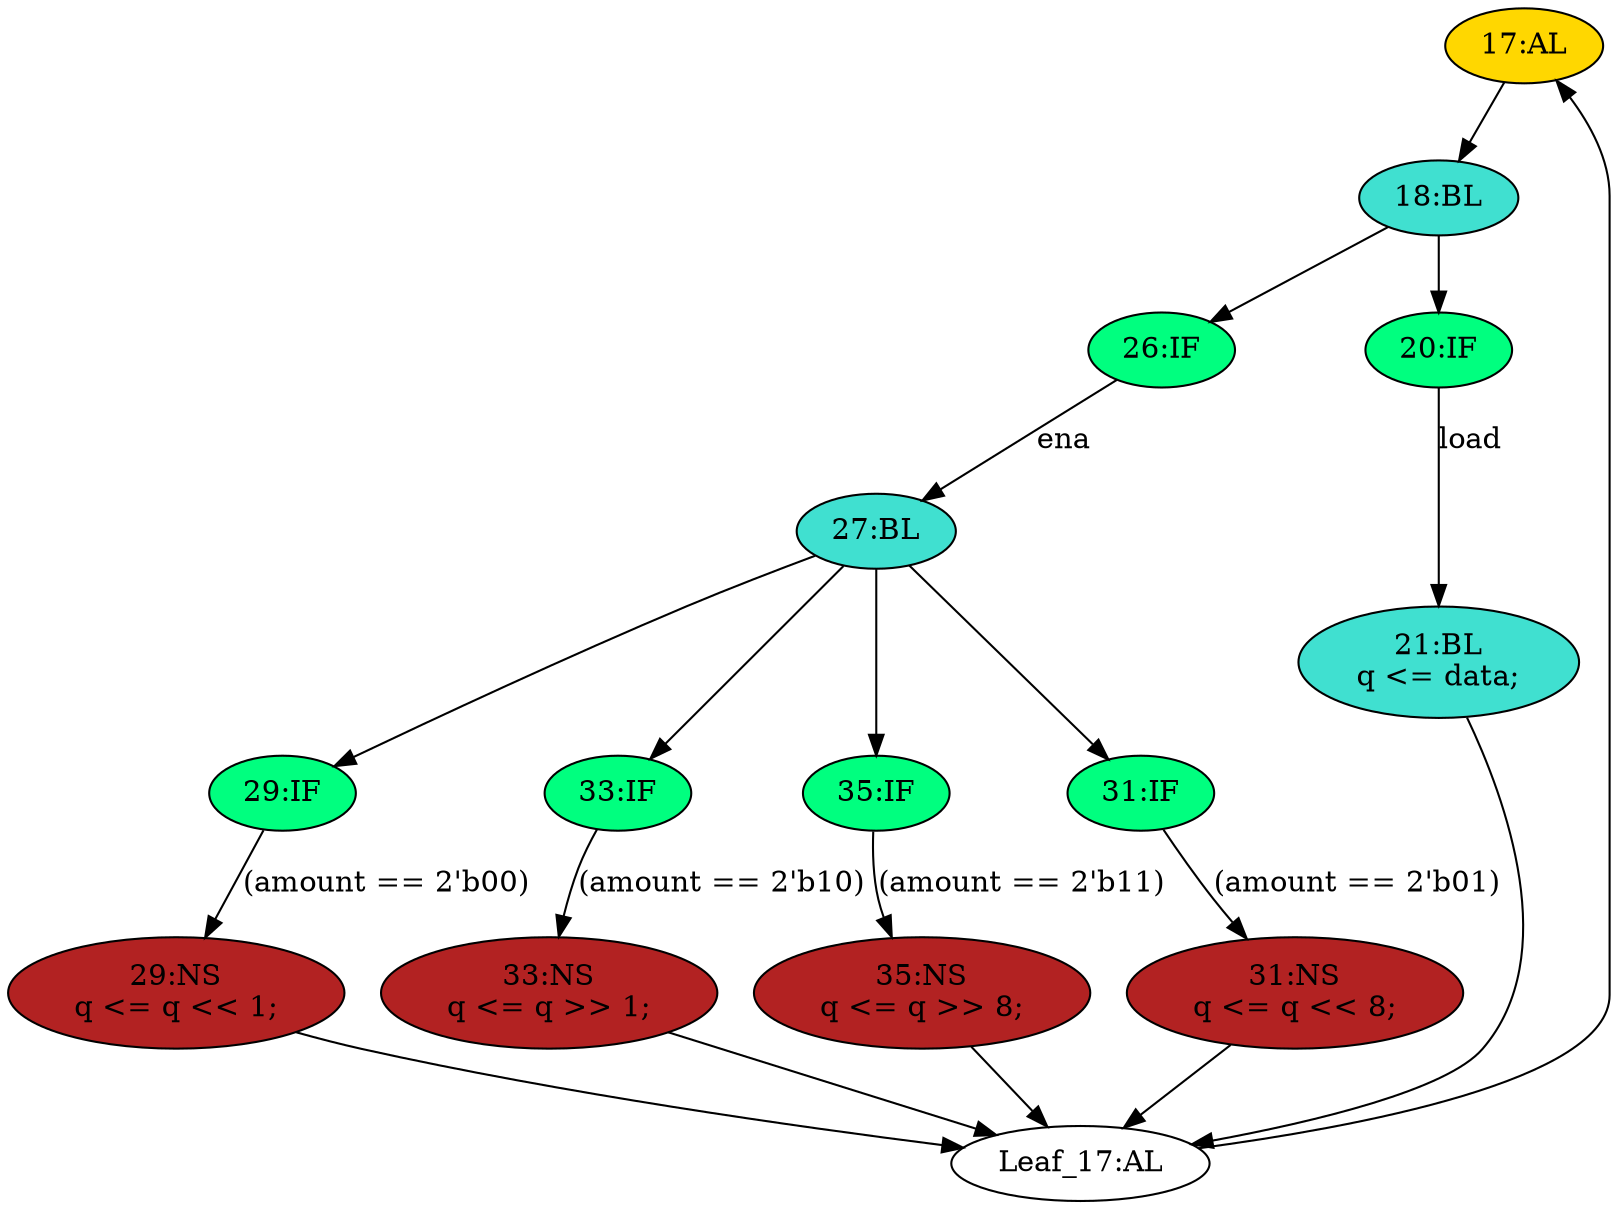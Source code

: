 strict digraph "compose( ,  )" {
	node [label="\N"];
	"17:AL"	[ast="<pyverilog.vparser.ast.Always object at 0x7fe5431b71d0>",
		clk_sens=True,
		fillcolor=gold,
		label="17:AL",
		sens="['clk']",
		statements="[]",
		style=filled,
		typ=Always,
		use_var="['q', 'ena', 'amount', 'data', 'load']"];
	"18:BL"	[ast="<pyverilog.vparser.ast.Block object at 0x7fe5431a3610>",
		fillcolor=turquoise,
		label="18:BL",
		statements="[]",
		style=filled,
		typ=Block];
	"17:AL" -> "18:BL"	[cond="[]",
		lineno=None];
	"21:BL"	[ast="<pyverilog.vparser.ast.Block object at 0x7fe5431a3110>",
		fillcolor=turquoise,
		label="21:BL
q <= data;",
		statements="[<pyverilog.vparser.ast.NonblockingSubstitution object at 0x7fe5431a3210>]",
		style=filled,
		typ=Block];
	"Leaf_17:AL"	[def_var="['q']",
		label="Leaf_17:AL"];
	"21:BL" -> "Leaf_17:AL"	[cond="[]",
		lineno=None];
	"29:IF"	[ast="<pyverilog.vparser.ast.IfStatement object at 0x7fe5431b1550>",
		fillcolor=springgreen,
		label="29:IF",
		statements="[]",
		style=filled,
		typ=IfStatement];
	"29:NS"	[ast="<pyverilog.vparser.ast.NonblockingSubstitution object at 0x7fe5431bd6d0>",
		fillcolor=firebrick,
		label="29:NS
q <= q << 1;",
		statements="[<pyverilog.vparser.ast.NonblockingSubstitution object at 0x7fe5431bd6d0>]",
		style=filled,
		typ=NonblockingSubstitution];
	"29:IF" -> "29:NS"	[cond="['amount']",
		label="(amount == 2'b00)",
		lineno=29];
	"35:NS"	[ast="<pyverilog.vparser.ast.NonblockingSubstitution object at 0x7fe5431c6150>",
		fillcolor=firebrick,
		label="35:NS
q <= q >> 8;",
		statements="[<pyverilog.vparser.ast.NonblockingSubstitution object at 0x7fe5431c6150>]",
		style=filled,
		typ=NonblockingSubstitution];
	"35:NS" -> "Leaf_17:AL"	[cond="[]",
		lineno=None];
	"33:IF"	[ast="<pyverilog.vparser.ast.IfStatement object at 0x7fe5431a6f50>",
		fillcolor=springgreen,
		label="33:IF",
		statements="[]",
		style=filled,
		typ=IfStatement];
	"33:NS"	[ast="<pyverilog.vparser.ast.NonblockingSubstitution object at 0x7fe54351ee50>",
		fillcolor=firebrick,
		label="33:NS
q <= q >> 1;",
		statements="[<pyverilog.vparser.ast.NonblockingSubstitution object at 0x7fe54351ee50>]",
		style=filled,
		typ=NonblockingSubstitution];
	"33:IF" -> "33:NS"	[cond="['amount']",
		label="(amount == 2'b10)",
		lineno=33];
	"31:NS"	[ast="<pyverilog.vparser.ast.NonblockingSubstitution object at 0x7fe5431a6150>",
		fillcolor=firebrick,
		label="31:NS
q <= q << 8;",
		statements="[<pyverilog.vparser.ast.NonblockingSubstitution object at 0x7fe5431a6150>]",
		style=filled,
		typ=NonblockingSubstitution];
	"31:NS" -> "Leaf_17:AL"	[cond="[]",
		lineno=None];
	"26:IF"	[ast="<pyverilog.vparser.ast.IfStatement object at 0x7fe54314ee90>",
		fillcolor=springgreen,
		label="26:IF",
		statements="[]",
		style=filled,
		typ=IfStatement];
	"18:BL" -> "26:IF"	[cond="[]",
		lineno=None];
	"20:IF"	[ast="<pyverilog.vparser.ast.IfStatement object at 0x7fe5431a3790>",
		fillcolor=springgreen,
		label="20:IF",
		statements="[]",
		style=filled,
		typ=IfStatement];
	"18:BL" -> "20:IF"	[cond="[]",
		lineno=None];
	"27:BL"	[ast="<pyverilog.vparser.ast.Block object at 0x7fe5431a6450>",
		fillcolor=turquoise,
		label="27:BL",
		statements="[]",
		style=filled,
		typ=Block];
	"27:BL" -> "29:IF"	[cond="[]",
		lineno=None];
	"27:BL" -> "33:IF"	[cond="[]",
		lineno=None];
	"35:IF"	[ast="<pyverilog.vparser.ast.IfStatement object at 0x7fe543460f90>",
		fillcolor=springgreen,
		label="35:IF",
		statements="[]",
		style=filled,
		typ=IfStatement];
	"27:BL" -> "35:IF"	[cond="[]",
		lineno=None];
	"31:IF"	[ast="<pyverilog.vparser.ast.IfStatement object at 0x7fe5431a6650>",
		fillcolor=springgreen,
		label="31:IF",
		statements="[]",
		style=filled,
		typ=IfStatement];
	"27:BL" -> "31:IF"	[cond="[]",
		lineno=None];
	"26:IF" -> "27:BL"	[cond="['ena']",
		label=ena,
		lineno=26];
	"29:NS" -> "Leaf_17:AL"	[cond="[]",
		lineno=None];
	"35:IF" -> "35:NS"	[cond="['amount']",
		label="(amount == 2'b11)",
		lineno=35];
	"33:NS" -> "Leaf_17:AL"	[cond="[]",
		lineno=None];
	"31:IF" -> "31:NS"	[cond="['amount']",
		label="(amount == 2'b01)",
		lineno=31];
	"20:IF" -> "21:BL"	[cond="['load']",
		label=load,
		lineno=20];
	"Leaf_17:AL" -> "17:AL";
}
